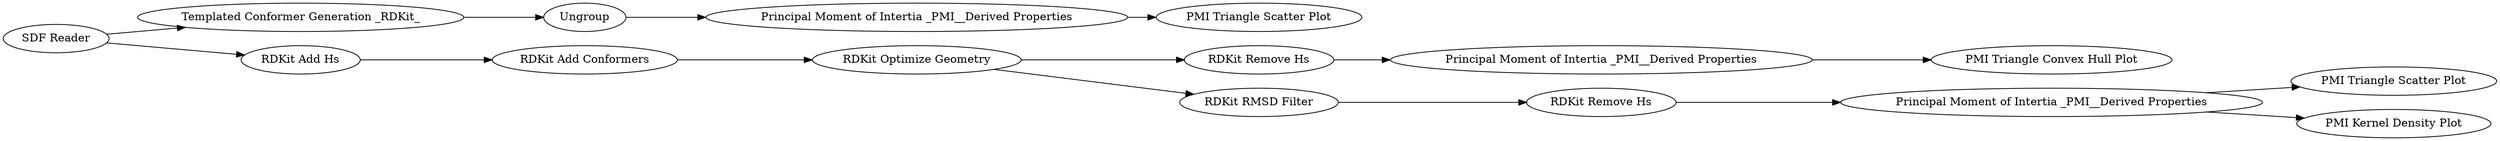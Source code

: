 digraph {
	"8928165923924738331_11" [label="Principal Moment of Intertia _PMI__Derived Properties"]
	"8928165923924738331_13" [label=Ungroup]
	"8928165923924738331_12" [label="Templated Conformer Generation _RDKit_"]
	"8928165923924738331_15" [label="PMI Triangle Scatter Plot"]
	"8928165923924738331_4" [label="RDKit Remove Hs"]
	"8928165923924738331_16" [label="RDKit Optimize Geometry"]
	"8928165923924738331_7" [label="PMI Triangle Scatter Plot"]
	"8928165923924738331_3" [label="RDKit Add Hs"]
	"8928165923924738331_10" [label="RDKit Remove Hs"]
	"8928165923924738331_1" [label="SDF Reader"]
	"8928165923924738331_5" [label="RDKit RMSD Filter"]
	"8928165923924738331_14" [label="Principal Moment of Intertia _PMI__Derived Properties"]
	"8928165923924738331_2" [label="RDKit Add Conformers"]
	"8928165923924738331_6" [label="Principal Moment of Intertia _PMI__Derived Properties"]
	"8928165923924738331_8" [label="PMI Kernel Density Plot"]
	"8928165923924738331_9" [label="PMI Triangle Convex Hull Plot"]
	"8928165923924738331_1" -> "8928165923924738331_12"
	"8928165923924738331_16" -> "8928165923924738331_5"
	"8928165923924738331_2" -> "8928165923924738331_16"
	"8928165923924738331_1" -> "8928165923924738331_3"
	"8928165923924738331_6" -> "8928165923924738331_7"
	"8928165923924738331_10" -> "8928165923924738331_11"
	"8928165923924738331_12" -> "8928165923924738331_13"
	"8928165923924738331_6" -> "8928165923924738331_8"
	"8928165923924738331_5" -> "8928165923924738331_4"
	"8928165923924738331_4" -> "8928165923924738331_6"
	"8928165923924738331_3" -> "8928165923924738331_2"
	"8928165923924738331_11" -> "8928165923924738331_9"
	"8928165923924738331_14" -> "8928165923924738331_15"
	"8928165923924738331_13" -> "8928165923924738331_14"
	"8928165923924738331_16" -> "8928165923924738331_10"
	rankdir=LR
}
